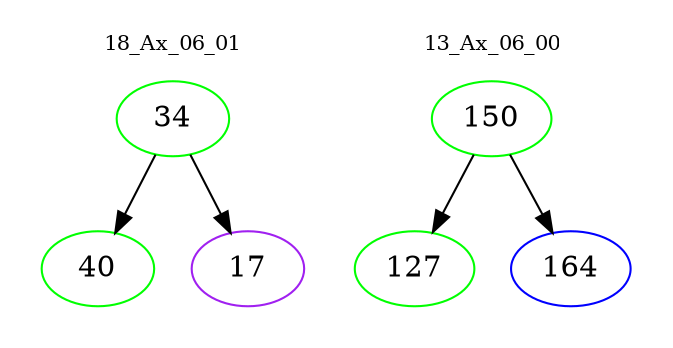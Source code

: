 digraph{
subgraph cluster_0 {
color = white
label = "18_Ax_06_01";
fontsize=10;
T0_34 [label="34", color="green"]
T0_34 -> T0_40 [color="black"]
T0_40 [label="40", color="green"]
T0_34 -> T0_17 [color="black"]
T0_17 [label="17", color="purple"]
}
subgraph cluster_1 {
color = white
label = "13_Ax_06_00";
fontsize=10;
T1_150 [label="150", color="green"]
T1_150 -> T1_127 [color="black"]
T1_127 [label="127", color="green"]
T1_150 -> T1_164 [color="black"]
T1_164 [label="164", color="blue"]
}
}
